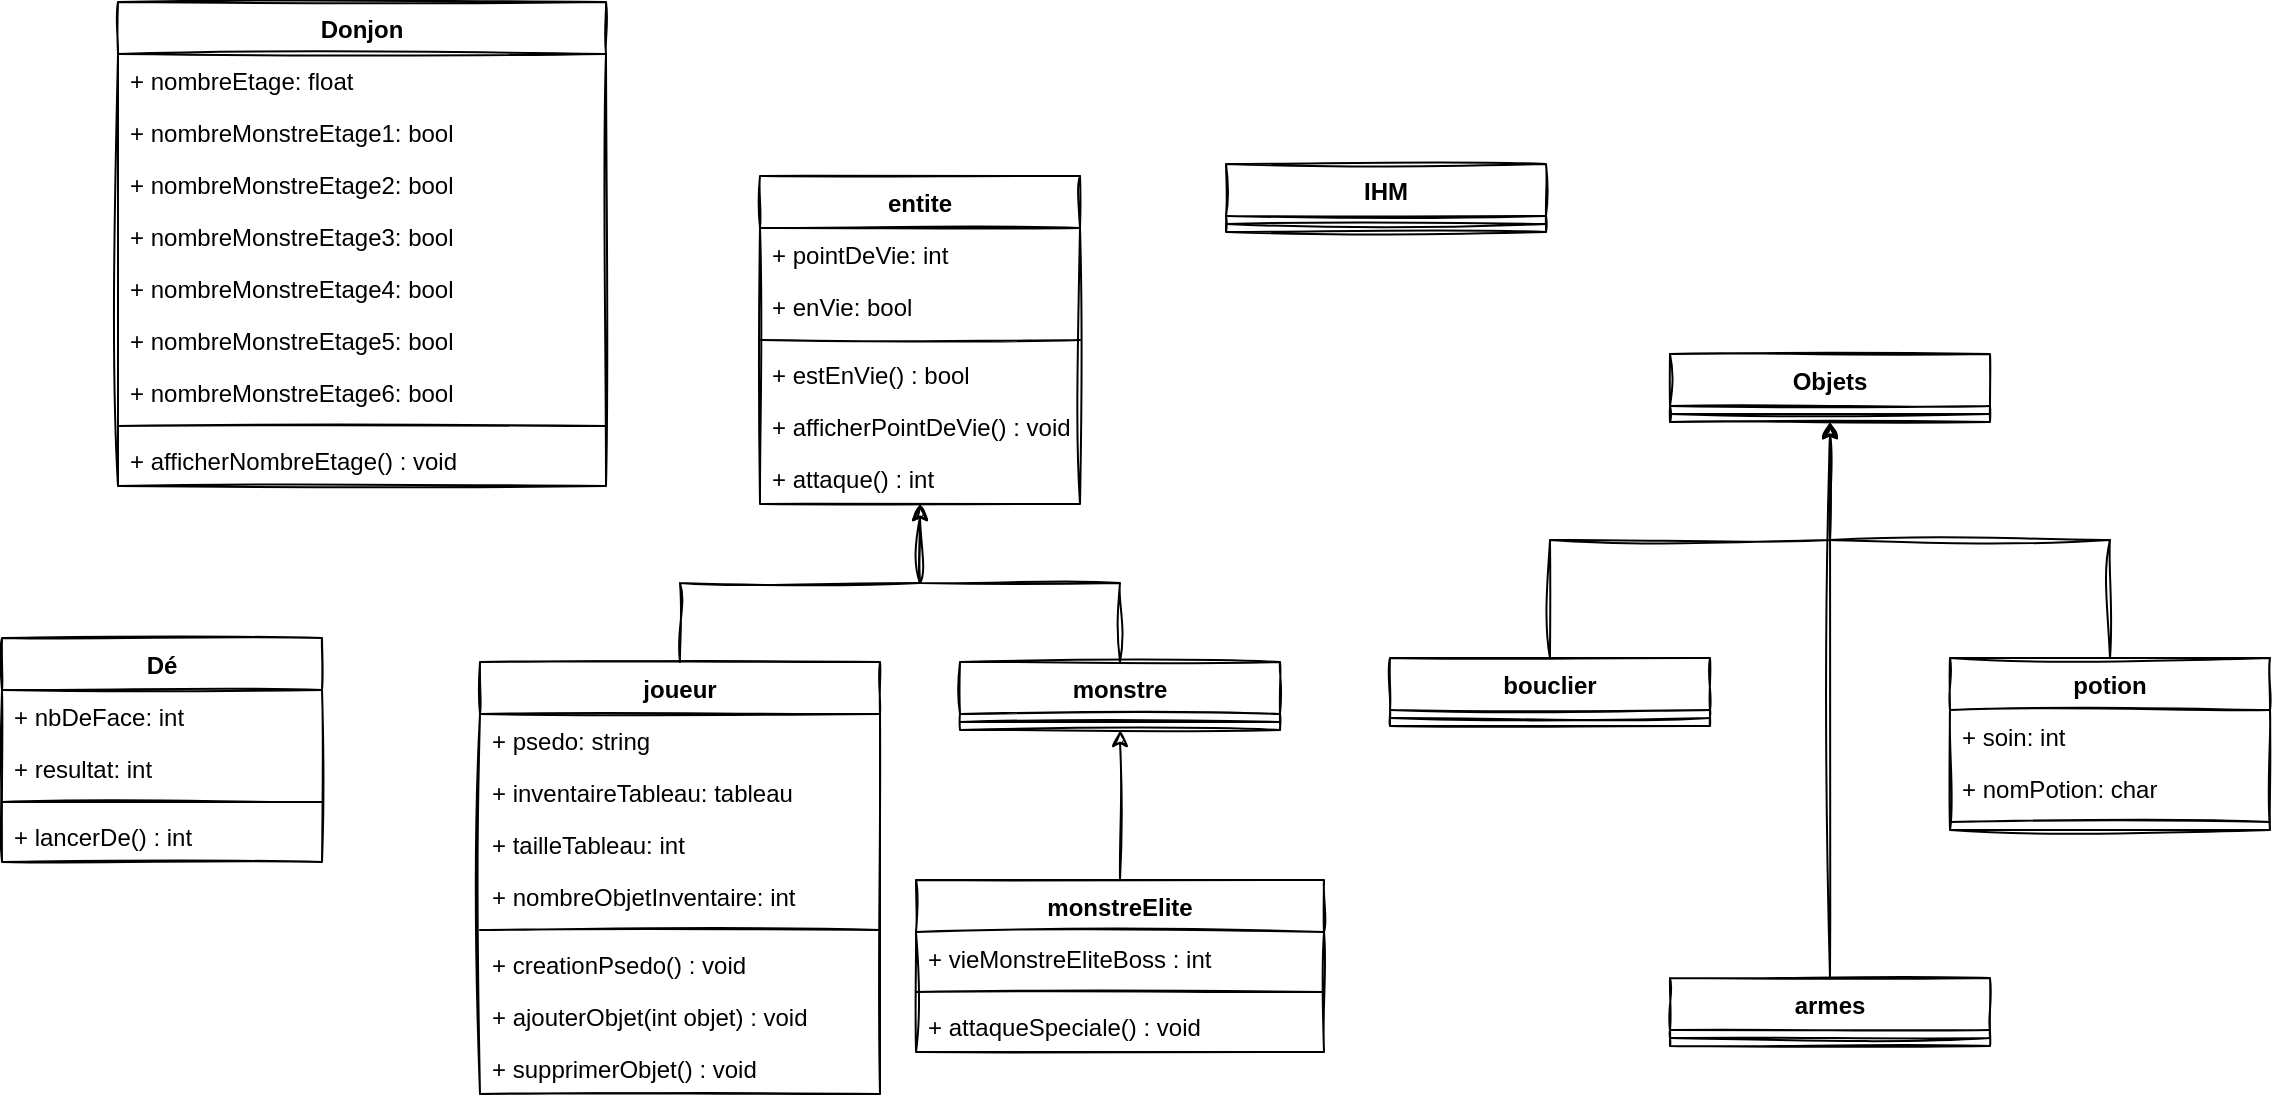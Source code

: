 <mxfile version="20.8.10" type="device"><diagram id="yicS2S7YKVKD4a1XLqJN" name="Page-1"><mxGraphModel dx="1217" dy="591" grid="0" gridSize="10" guides="1" tooltips="1" connect="1" arrows="1" fold="1" page="1" pageScale="1" pageWidth="1654" pageHeight="1169" math="0" shadow="0"><root><mxCell id="0"/><mxCell id="1" parent="0"/><mxCell id="rU76R9JUJvsObSWK_wQi-48" style="edgeStyle=orthogonalEdgeStyle;rounded=0;sketch=1;hachureGap=4;jiggle=2;orthogonalLoop=1;jettySize=auto;html=1;fontFamily=Architects Daughter;fontSource=https%3A%2F%2Ffonts.googleapis.com%2Fcss%3Ffamily%3DArchitects%2BDaughter;fontSize=16;" parent="1" source="F8Cd78cb8_nM775pyzBB-11" target="rU76R9JUJvsObSWK_wQi-1" edge="1"><mxGeometry relative="1" as="geometry"/></mxCell><mxCell id="F8Cd78cb8_nM775pyzBB-11" value="joueur" style="swimlane;fontStyle=1;align=center;verticalAlign=top;childLayout=stackLayout;horizontal=1;startSize=26;horizontalStack=0;resizeParent=1;resizeParentMax=0;resizeLast=0;collapsible=1;marginBottom=0;rounded=0;sketch=1;" parent="1" vertex="1"><mxGeometry x="280" y="560" width="200" height="216" as="geometry"/></mxCell><mxCell id="IENwNHQp84vNqOoc-vSG-11" value="+ psedo: string" style="text;strokeColor=none;fillColor=none;align=left;verticalAlign=top;spacingLeft=4;spacingRight=4;overflow=hidden;rotatable=0;points=[[0,0.5],[1,0.5]];portConstraint=eastwest;rounded=0;sketch=1;" parent="F8Cd78cb8_nM775pyzBB-11" vertex="1"><mxGeometry y="26" width="200" height="26" as="geometry"/></mxCell><mxCell id="eAM8wKdOPZEby7V8OddY-6" value="+ inventaireTableau: tableau&#10;" style="text;strokeColor=none;fillColor=none;align=left;verticalAlign=top;spacingLeft=4;spacingRight=4;overflow=hidden;rotatable=0;points=[[0,0.5],[1,0.5]];portConstraint=eastwest;rounded=0;sketch=1;" parent="F8Cd78cb8_nM775pyzBB-11" vertex="1"><mxGeometry y="52" width="200" height="26" as="geometry"/></mxCell><mxCell id="eAM8wKdOPZEby7V8OddY-7" value="+ tailleTableau: int&#10;" style="text;strokeColor=none;fillColor=none;align=left;verticalAlign=top;spacingLeft=4;spacingRight=4;overflow=hidden;rotatable=0;points=[[0,0.5],[1,0.5]];portConstraint=eastwest;rounded=0;sketch=1;" parent="F8Cd78cb8_nM775pyzBB-11" vertex="1"><mxGeometry y="78" width="200" height="26" as="geometry"/></mxCell><mxCell id="eAM8wKdOPZEby7V8OddY-8" value="+ nombreObjetInventaire: int&#10;" style="text;strokeColor=none;fillColor=none;align=left;verticalAlign=top;spacingLeft=4;spacingRight=4;overflow=hidden;rotatable=0;points=[[0,0.5],[1,0.5]];portConstraint=eastwest;rounded=0;sketch=1;" parent="F8Cd78cb8_nM775pyzBB-11" vertex="1"><mxGeometry y="104" width="200" height="26" as="geometry"/></mxCell><mxCell id="F8Cd78cb8_nM775pyzBB-13" value="" style="line;strokeWidth=1;fillColor=none;align=left;verticalAlign=middle;spacingTop=-1;spacingLeft=3;spacingRight=3;rotatable=0;labelPosition=right;points=[];portConstraint=eastwest;strokeColor=inherit;rounded=0;sketch=1;" parent="F8Cd78cb8_nM775pyzBB-11" vertex="1"><mxGeometry y="130" width="200" height="8" as="geometry"/></mxCell><mxCell id="IENwNHQp84vNqOoc-vSG-12" value="+ creationPsedo() : void&#10;" style="text;strokeColor=none;fillColor=none;align=left;verticalAlign=top;spacingLeft=4;spacingRight=4;overflow=hidden;rotatable=0;points=[[0,0.5],[1,0.5]];portConstraint=eastwest;rounded=0;sketch=1;" parent="F8Cd78cb8_nM775pyzBB-11" vertex="1"><mxGeometry y="138" width="200" height="26" as="geometry"/></mxCell><mxCell id="eAM8wKdOPZEby7V8OddY-5" value="+ ajouterObjet(int objet) : void&#10;" style="text;strokeColor=none;fillColor=none;align=left;verticalAlign=top;spacingLeft=4;spacingRight=4;overflow=hidden;rotatable=0;points=[[0,0.5],[1,0.5]];portConstraint=eastwest;rounded=0;sketch=1;" parent="F8Cd78cb8_nM775pyzBB-11" vertex="1"><mxGeometry y="164" width="200" height="26" as="geometry"/></mxCell><mxCell id="eAM8wKdOPZEby7V8OddY-4" value="+ supprimerObjet() : void&#10;" style="text;strokeColor=none;fillColor=none;align=left;verticalAlign=top;spacingLeft=4;spacingRight=4;overflow=hidden;rotatable=0;points=[[0,0.5],[1,0.5]];portConstraint=eastwest;rounded=0;sketch=1;" parent="F8Cd78cb8_nM775pyzBB-11" vertex="1"><mxGeometry y="190" width="200" height="26" as="geometry"/></mxCell><mxCell id="rU76R9JUJvsObSWK_wQi-1" value="entite" style="swimlane;fontStyle=1;align=center;verticalAlign=top;childLayout=stackLayout;horizontal=1;startSize=26;horizontalStack=0;resizeParent=1;resizeParentMax=0;resizeLast=0;collapsible=1;marginBottom=0;rounded=0;sketch=1;" parent="1" vertex="1"><mxGeometry x="420" y="317" width="160" height="164" as="geometry"/></mxCell><mxCell id="rU76R9JUJvsObSWK_wQi-2" value="+ pointDeVie: int" style="text;strokeColor=none;fillColor=none;align=left;verticalAlign=top;spacingLeft=4;spacingRight=4;overflow=hidden;rotatable=0;points=[[0,0.5],[1,0.5]];portConstraint=eastwest;rounded=0;sketch=1;" parent="rU76R9JUJvsObSWK_wQi-1" vertex="1"><mxGeometry y="26" width="160" height="26" as="geometry"/></mxCell><mxCell id="rU76R9JUJvsObSWK_wQi-3" value="+ enVie: bool" style="text;strokeColor=none;fillColor=none;align=left;verticalAlign=top;spacingLeft=4;spacingRight=4;overflow=hidden;rotatable=0;points=[[0,0.5],[1,0.5]];portConstraint=eastwest;rounded=0;sketch=1;" parent="rU76R9JUJvsObSWK_wQi-1" vertex="1"><mxGeometry y="52" width="160" height="26" as="geometry"/></mxCell><mxCell id="rU76R9JUJvsObSWK_wQi-4" value="" style="line;strokeWidth=1;fillColor=none;align=left;verticalAlign=middle;spacingTop=-1;spacingLeft=3;spacingRight=3;rotatable=0;labelPosition=right;points=[];portConstraint=eastwest;strokeColor=inherit;rounded=0;sketch=1;" parent="rU76R9JUJvsObSWK_wQi-1" vertex="1"><mxGeometry y="78" width="160" height="8" as="geometry"/></mxCell><mxCell id="rU76R9JUJvsObSWK_wQi-55" value="+ estEnVie() : bool" style="text;strokeColor=none;fillColor=none;align=left;verticalAlign=top;spacingLeft=4;spacingRight=4;overflow=hidden;rotatable=0;points=[[0,0.5],[1,0.5]];portConstraint=eastwest;rounded=0;sketch=1;" parent="rU76R9JUJvsObSWK_wQi-1" vertex="1"><mxGeometry y="86" width="160" height="26" as="geometry"/></mxCell><mxCell id="IENwNHQp84vNqOoc-vSG-10" value="+ afficherPointDeVie() : void" style="text;strokeColor=none;fillColor=none;align=left;verticalAlign=top;spacingLeft=4;spacingRight=4;overflow=hidden;rotatable=0;points=[[0,0.5],[1,0.5]];portConstraint=eastwest;rounded=0;sketch=1;" parent="rU76R9JUJvsObSWK_wQi-1" vertex="1"><mxGeometry y="112" width="160" height="26" as="geometry"/></mxCell><mxCell id="--NYWTcyeLJZHdAIks1h-1" value="+ attaque() : int" style="text;strokeColor=none;fillColor=none;align=left;verticalAlign=top;spacingLeft=4;spacingRight=4;overflow=hidden;rotatable=0;points=[[0,0.5],[1,0.5]];portConstraint=eastwest;rounded=0;sketch=1;" parent="rU76R9JUJvsObSWK_wQi-1" vertex="1"><mxGeometry y="138" width="160" height="26" as="geometry"/></mxCell><mxCell id="rU76R9JUJvsObSWK_wQi-49" style="edgeStyle=orthogonalEdgeStyle;rounded=0;sketch=1;hachureGap=4;jiggle=2;orthogonalLoop=1;jettySize=auto;html=1;fontFamily=Architects Daughter;fontSource=https%3A%2F%2Ffonts.googleapis.com%2Fcss%3Ffamily%3DArchitects%2BDaughter;fontSize=16;" parent="1" source="rU76R9JUJvsObSWK_wQi-6" target="rU76R9JUJvsObSWK_wQi-1" edge="1"><mxGeometry relative="1" as="geometry"/></mxCell><mxCell id="rU76R9JUJvsObSWK_wQi-6" value="monstre" style="swimlane;fontStyle=1;align=center;verticalAlign=top;childLayout=stackLayout;horizontal=1;startSize=26;horizontalStack=0;resizeParent=1;resizeParentMax=0;resizeLast=0;collapsible=1;marginBottom=0;rounded=0;sketch=1;" parent="1" vertex="1"><mxGeometry x="520" y="560" width="160" height="34" as="geometry"/></mxCell><mxCell id="rU76R9JUJvsObSWK_wQi-9" value="" style="line;strokeWidth=1;fillColor=none;align=left;verticalAlign=middle;spacingTop=-1;spacingLeft=3;spacingRight=3;rotatable=0;labelPosition=right;points=[];portConstraint=eastwest;strokeColor=inherit;rounded=0;sketch=1;" parent="rU76R9JUJvsObSWK_wQi-6" vertex="1"><mxGeometry y="26" width="160" height="8" as="geometry"/></mxCell><mxCell id="rU76R9JUJvsObSWK_wQi-50" style="edgeStyle=orthogonalEdgeStyle;rounded=0;sketch=1;hachureGap=4;jiggle=2;orthogonalLoop=1;jettySize=auto;html=1;fontFamily=Architects Daughter;fontSource=https%3A%2F%2Ffonts.googleapis.com%2Fcss%3Ffamily%3DArchitects%2BDaughter;fontSize=16;" parent="1" source="rU76R9JUJvsObSWK_wQi-11" target="rU76R9JUJvsObSWK_wQi-6" edge="1"><mxGeometry relative="1" as="geometry"/></mxCell><mxCell id="rU76R9JUJvsObSWK_wQi-11" value="monstreElite" style="swimlane;fontStyle=1;align=center;verticalAlign=top;childLayout=stackLayout;horizontal=1;startSize=26;horizontalStack=0;resizeParent=1;resizeParentMax=0;resizeLast=0;collapsible=1;marginBottom=0;rounded=0;sketch=1;" parent="1" vertex="1"><mxGeometry x="498" y="669" width="204" height="86" as="geometry"/></mxCell><mxCell id="rU76R9JUJvsObSWK_wQi-13" value="+ vieMonstreEliteBoss : int&#10; " style="text;strokeColor=none;fillColor=none;align=left;verticalAlign=top;spacingLeft=4;spacingRight=4;overflow=hidden;rotatable=0;points=[[0,0.5],[1,0.5]];portConstraint=eastwest;rounded=0;sketch=1;" parent="rU76R9JUJvsObSWK_wQi-11" vertex="1"><mxGeometry y="26" width="204" height="26" as="geometry"/></mxCell><mxCell id="rU76R9JUJvsObSWK_wQi-14" value="" style="line;strokeWidth=1;fillColor=none;align=left;verticalAlign=middle;spacingTop=-1;spacingLeft=3;spacingRight=3;rotatable=0;labelPosition=right;points=[];portConstraint=eastwest;strokeColor=inherit;rounded=0;sketch=1;" parent="rU76R9JUJvsObSWK_wQi-11" vertex="1"><mxGeometry y="52" width="204" height="8" as="geometry"/></mxCell><mxCell id="rU76R9JUJvsObSWK_wQi-15" value="+ attaqueSpeciale() : void" style="text;strokeColor=none;fillColor=none;align=left;verticalAlign=top;spacingLeft=4;spacingRight=4;overflow=hidden;rotatable=0;points=[[0,0.5],[1,0.5]];portConstraint=eastwest;rounded=0;sketch=1;" parent="rU76R9JUJvsObSWK_wQi-11" vertex="1"><mxGeometry y="60" width="204" height="26" as="geometry"/></mxCell><mxCell id="rU76R9JUJvsObSWK_wQi-16" value="Dé" style="swimlane;fontStyle=1;align=center;verticalAlign=top;childLayout=stackLayout;horizontal=1;startSize=26;horizontalStack=0;resizeParent=1;resizeParentMax=0;resizeLast=0;collapsible=1;marginBottom=0;rounded=0;sketch=1;" parent="1" vertex="1"><mxGeometry x="41" y="548" width="160" height="112" as="geometry"/></mxCell><mxCell id="rU76R9JUJvsObSWK_wQi-17" value="+ nbDeFace: int" style="text;strokeColor=none;fillColor=none;align=left;verticalAlign=top;spacingLeft=4;spacingRight=4;overflow=hidden;rotatable=0;points=[[0,0.5],[1,0.5]];portConstraint=eastwest;rounded=0;sketch=1;" parent="rU76R9JUJvsObSWK_wQi-16" vertex="1"><mxGeometry y="26" width="160" height="26" as="geometry"/></mxCell><mxCell id="IENwNHQp84vNqOoc-vSG-9" value="+ resultat: int" style="text;strokeColor=none;fillColor=none;align=left;verticalAlign=top;spacingLeft=4;spacingRight=4;overflow=hidden;rotatable=0;points=[[0,0.5],[1,0.5]];portConstraint=eastwest;rounded=0;sketch=1;" parent="rU76R9JUJvsObSWK_wQi-16" vertex="1"><mxGeometry y="52" width="160" height="26" as="geometry"/></mxCell><mxCell id="rU76R9JUJvsObSWK_wQi-19" value="" style="line;strokeWidth=1;fillColor=none;align=left;verticalAlign=middle;spacingTop=-1;spacingLeft=3;spacingRight=3;rotatable=0;labelPosition=right;points=[];portConstraint=eastwest;strokeColor=inherit;rounded=0;sketch=1;" parent="rU76R9JUJvsObSWK_wQi-16" vertex="1"><mxGeometry y="78" width="160" height="8" as="geometry"/></mxCell><mxCell id="rU76R9JUJvsObSWK_wQi-20" value="+ lancerDe() : int" style="text;strokeColor=none;fillColor=none;align=left;verticalAlign=top;spacingLeft=4;spacingRight=4;overflow=hidden;rotatable=0;points=[[0,0.5],[1,0.5]];portConstraint=eastwest;rounded=0;sketch=1;" parent="rU76R9JUJvsObSWK_wQi-16" vertex="1"><mxGeometry y="86" width="160" height="26" as="geometry"/></mxCell><mxCell id="rU76R9JUJvsObSWK_wQi-21" value="Objets" style="swimlane;fontStyle=1;align=center;verticalAlign=top;childLayout=stackLayout;horizontal=1;startSize=26;horizontalStack=0;resizeParent=1;resizeParentMax=0;resizeLast=0;collapsible=1;marginBottom=0;rounded=0;sketch=1;" parent="1" vertex="1"><mxGeometry x="875" y="406" width="160" height="34" as="geometry"/></mxCell><mxCell id="rU76R9JUJvsObSWK_wQi-24" value="" style="line;strokeWidth=1;fillColor=none;align=left;verticalAlign=middle;spacingTop=-1;spacingLeft=3;spacingRight=3;rotatable=0;labelPosition=right;points=[];portConstraint=eastwest;strokeColor=inherit;rounded=0;sketch=1;" parent="rU76R9JUJvsObSWK_wQi-21" vertex="1"><mxGeometry y="26" width="160" height="8" as="geometry"/></mxCell><mxCell id="rU76R9JUJvsObSWK_wQi-26" value="Donjon" style="swimlane;fontStyle=1;align=center;verticalAlign=top;childLayout=stackLayout;horizontal=1;startSize=26;horizontalStack=0;resizeParent=1;resizeParentMax=0;resizeLast=0;collapsible=1;marginBottom=0;rounded=0;sketch=1;" parent="1" vertex="1"><mxGeometry x="99" y="230" width="244" height="242" as="geometry"/></mxCell><mxCell id="rU76R9JUJvsObSWK_wQi-27" value="+ nombreEtage: float" style="text;strokeColor=none;fillColor=none;align=left;verticalAlign=top;spacingLeft=4;spacingRight=4;overflow=hidden;rotatable=0;points=[[0,0.5],[1,0.5]];portConstraint=eastwest;rounded=0;sketch=1;" parent="rU76R9JUJvsObSWK_wQi-26" vertex="1"><mxGeometry y="26" width="244" height="26" as="geometry"/></mxCell><mxCell id="IENwNHQp84vNqOoc-vSG-18" value="+ nombreMonstreEtage1: bool" style="text;strokeColor=none;fillColor=none;align=left;verticalAlign=top;spacingLeft=4;spacingRight=4;overflow=hidden;rotatable=0;points=[[0,0.5],[1,0.5]];portConstraint=eastwest;rounded=0;sketch=1;" parent="rU76R9JUJvsObSWK_wQi-26" vertex="1"><mxGeometry y="52" width="244" height="26" as="geometry"/></mxCell><mxCell id="IENwNHQp84vNqOoc-vSG-13" value="+ nombreMonstreEtage2: bool" style="text;strokeColor=none;fillColor=none;align=left;verticalAlign=top;spacingLeft=4;spacingRight=4;overflow=hidden;rotatable=0;points=[[0,0.5],[1,0.5]];portConstraint=eastwest;rounded=0;sketch=1;" parent="rU76R9JUJvsObSWK_wQi-26" vertex="1"><mxGeometry y="78" width="244" height="26" as="geometry"/></mxCell><mxCell id="IENwNHQp84vNqOoc-vSG-16" value="+ nombreMonstreEtage3: bool" style="text;strokeColor=none;fillColor=none;align=left;verticalAlign=top;spacingLeft=4;spacingRight=4;overflow=hidden;rotatable=0;points=[[0,0.5],[1,0.5]];portConstraint=eastwest;rounded=0;sketch=1;" parent="rU76R9JUJvsObSWK_wQi-26" vertex="1"><mxGeometry y="104" width="244" height="26" as="geometry"/></mxCell><mxCell id="IENwNHQp84vNqOoc-vSG-15" value="+ nombreMonstreEtage4: bool" style="text;strokeColor=none;fillColor=none;align=left;verticalAlign=top;spacingLeft=4;spacingRight=4;overflow=hidden;rotatable=0;points=[[0,0.5],[1,0.5]];portConstraint=eastwest;rounded=0;sketch=1;" parent="rU76R9JUJvsObSWK_wQi-26" vertex="1"><mxGeometry y="130" width="244" height="26" as="geometry"/></mxCell><mxCell id="IENwNHQp84vNqOoc-vSG-17" value="+ nombreMonstreEtage5: bool" style="text;strokeColor=none;fillColor=none;align=left;verticalAlign=top;spacingLeft=4;spacingRight=4;overflow=hidden;rotatable=0;points=[[0,0.5],[1,0.5]];portConstraint=eastwest;rounded=0;sketch=1;" parent="rU76R9JUJvsObSWK_wQi-26" vertex="1"><mxGeometry y="156" width="244" height="26" as="geometry"/></mxCell><mxCell id="IENwNHQp84vNqOoc-vSG-14" value="+ nombreMonstreEtage6: bool" style="text;strokeColor=none;fillColor=none;align=left;verticalAlign=top;spacingLeft=4;spacingRight=4;overflow=hidden;rotatable=0;points=[[0,0.5],[1,0.5]];portConstraint=eastwest;rounded=0;sketch=1;" parent="rU76R9JUJvsObSWK_wQi-26" vertex="1"><mxGeometry y="182" width="244" height="26" as="geometry"/></mxCell><mxCell id="rU76R9JUJvsObSWK_wQi-29" value="" style="line;strokeWidth=1;fillColor=none;align=left;verticalAlign=middle;spacingTop=-1;spacingLeft=3;spacingRight=3;rotatable=0;labelPosition=right;points=[];portConstraint=eastwest;strokeColor=inherit;rounded=0;sketch=1;" parent="rU76R9JUJvsObSWK_wQi-26" vertex="1"><mxGeometry y="208" width="244" height="8" as="geometry"/></mxCell><mxCell id="IENwNHQp84vNqOoc-vSG-8" value="+ afficherNombreEtage() : void" style="text;strokeColor=none;fillColor=none;align=left;verticalAlign=top;spacingLeft=4;spacingRight=4;overflow=hidden;rotatable=0;points=[[0,0.5],[1,0.5]];portConstraint=eastwest;rounded=0;sketch=1;" parent="rU76R9JUJvsObSWK_wQi-26" vertex="1"><mxGeometry y="216" width="244" height="26" as="geometry"/></mxCell><mxCell id="rU76R9JUJvsObSWK_wQi-53" style="edgeStyle=orthogonalEdgeStyle;rounded=0;sketch=1;hachureGap=4;jiggle=2;orthogonalLoop=1;jettySize=auto;html=1;fontFamily=Architects Daughter;fontSource=https%3A%2F%2Ffonts.googleapis.com%2Fcss%3Ffamily%3DArchitects%2BDaughter;fontSize=16;" parent="1" source="rU76R9JUJvsObSWK_wQi-31" target="rU76R9JUJvsObSWK_wQi-21" edge="1"><mxGeometry relative="1" as="geometry"/></mxCell><mxCell id="rU76R9JUJvsObSWK_wQi-31" value="armes" style="swimlane;fontStyle=1;align=center;verticalAlign=top;childLayout=stackLayout;horizontal=1;startSize=26;horizontalStack=0;resizeParent=1;resizeParentMax=0;resizeLast=0;collapsible=1;marginBottom=0;rounded=0;sketch=1;" parent="1" vertex="1"><mxGeometry x="875" y="718" width="160" height="34" as="geometry"/></mxCell><mxCell id="rU76R9JUJvsObSWK_wQi-34" value="" style="line;strokeWidth=1;fillColor=none;align=left;verticalAlign=middle;spacingTop=-1;spacingLeft=3;spacingRight=3;rotatable=0;labelPosition=right;points=[];portConstraint=eastwest;strokeColor=inherit;rounded=0;sketch=1;" parent="rU76R9JUJvsObSWK_wQi-31" vertex="1"><mxGeometry y="26" width="160" height="8" as="geometry"/></mxCell><mxCell id="rU76R9JUJvsObSWK_wQi-52" style="edgeStyle=orthogonalEdgeStyle;rounded=0;sketch=1;hachureGap=4;jiggle=2;orthogonalLoop=1;jettySize=auto;html=1;fontFamily=Architects Daughter;fontSource=https%3A%2F%2Ffonts.googleapis.com%2Fcss%3Ffamily%3DArchitects%2BDaughter;fontSize=16;" parent="1" source="rU76R9JUJvsObSWK_wQi-36" target="rU76R9JUJvsObSWK_wQi-21" edge="1"><mxGeometry relative="1" as="geometry"/></mxCell><mxCell id="rU76R9JUJvsObSWK_wQi-36" value="bouclier" style="swimlane;fontStyle=1;align=center;verticalAlign=top;childLayout=stackLayout;horizontal=1;startSize=26;horizontalStack=0;resizeParent=1;resizeParentMax=0;resizeLast=0;collapsible=1;marginBottom=0;rounded=0;sketch=1;" parent="1" vertex="1"><mxGeometry x="735" y="558" width="160" height="34" as="geometry"/></mxCell><mxCell id="rU76R9JUJvsObSWK_wQi-39" value="" style="line;strokeWidth=1;fillColor=none;align=left;verticalAlign=middle;spacingTop=-1;spacingLeft=3;spacingRight=3;rotatable=0;labelPosition=right;points=[];portConstraint=eastwest;strokeColor=inherit;rounded=0;sketch=1;" parent="rU76R9JUJvsObSWK_wQi-36" vertex="1"><mxGeometry y="26" width="160" height="8" as="geometry"/></mxCell><mxCell id="rU76R9JUJvsObSWK_wQi-51" style="edgeStyle=orthogonalEdgeStyle;rounded=0;sketch=1;hachureGap=4;jiggle=2;orthogonalLoop=1;jettySize=auto;html=1;fontFamily=Architects Daughter;fontSource=https%3A%2F%2Ffonts.googleapis.com%2Fcss%3Ffamily%3DArchitects%2BDaughter;fontSize=16;" parent="1" source="rU76R9JUJvsObSWK_wQi-41" target="rU76R9JUJvsObSWK_wQi-21" edge="1"><mxGeometry relative="1" as="geometry"/></mxCell><mxCell id="rU76R9JUJvsObSWK_wQi-41" value="potion" style="swimlane;fontStyle=1;align=center;verticalAlign=top;childLayout=stackLayout;horizontal=1;startSize=26;horizontalStack=0;resizeParent=1;resizeParentMax=0;resizeLast=0;collapsible=1;marginBottom=0;rounded=0;sketch=1;" parent="1" vertex="1"><mxGeometry x="1015" y="558" width="160" height="86" as="geometry"/></mxCell><mxCell id="eAM8wKdOPZEby7V8OddY-1" value="+ soin: int" style="text;strokeColor=none;fillColor=none;align=left;verticalAlign=top;spacingLeft=4;spacingRight=4;overflow=hidden;rotatable=0;points=[[0,0.5],[1,0.5]];portConstraint=eastwest;rounded=0;sketch=1;" parent="rU76R9JUJvsObSWK_wQi-41" vertex="1"><mxGeometry y="26" width="160" height="26" as="geometry"/></mxCell><mxCell id="eAM8wKdOPZEby7V8OddY-3" value="+ nomPotion: char" style="text;strokeColor=none;fillColor=none;align=left;verticalAlign=top;spacingLeft=4;spacingRight=4;overflow=hidden;rotatable=0;points=[[0,0.5],[1,0.5]];portConstraint=eastwest;rounded=0;sketch=1;" parent="rU76R9JUJvsObSWK_wQi-41" vertex="1"><mxGeometry y="52" width="160" height="26" as="geometry"/></mxCell><mxCell id="rU76R9JUJvsObSWK_wQi-44" value="" style="line;strokeWidth=1;fillColor=none;align=left;verticalAlign=middle;spacingTop=-1;spacingLeft=3;spacingRight=3;rotatable=0;labelPosition=right;points=[];portConstraint=eastwest;strokeColor=inherit;rounded=0;sketch=1;" parent="rU76R9JUJvsObSWK_wQi-41" vertex="1"><mxGeometry y="78" width="160" height="8" as="geometry"/></mxCell><mxCell id="IENwNHQp84vNqOoc-vSG-4" value="IHM" style="swimlane;fontStyle=1;align=center;verticalAlign=top;childLayout=stackLayout;horizontal=1;startSize=26;horizontalStack=0;resizeParent=1;resizeParentMax=0;resizeLast=0;collapsible=1;marginBottom=0;rounded=0;sketch=1;" parent="1" vertex="1"><mxGeometry x="653" y="311" width="160" height="34" as="geometry"/></mxCell><mxCell id="IENwNHQp84vNqOoc-vSG-6" value="" style="line;strokeWidth=1;fillColor=none;align=left;verticalAlign=middle;spacingTop=-1;spacingLeft=3;spacingRight=3;rotatable=0;labelPosition=right;points=[];portConstraint=eastwest;strokeColor=inherit;rounded=0;sketch=1;" parent="IENwNHQp84vNqOoc-vSG-4" vertex="1"><mxGeometry y="26" width="160" height="8" as="geometry"/></mxCell></root></mxGraphModel></diagram></mxfile>